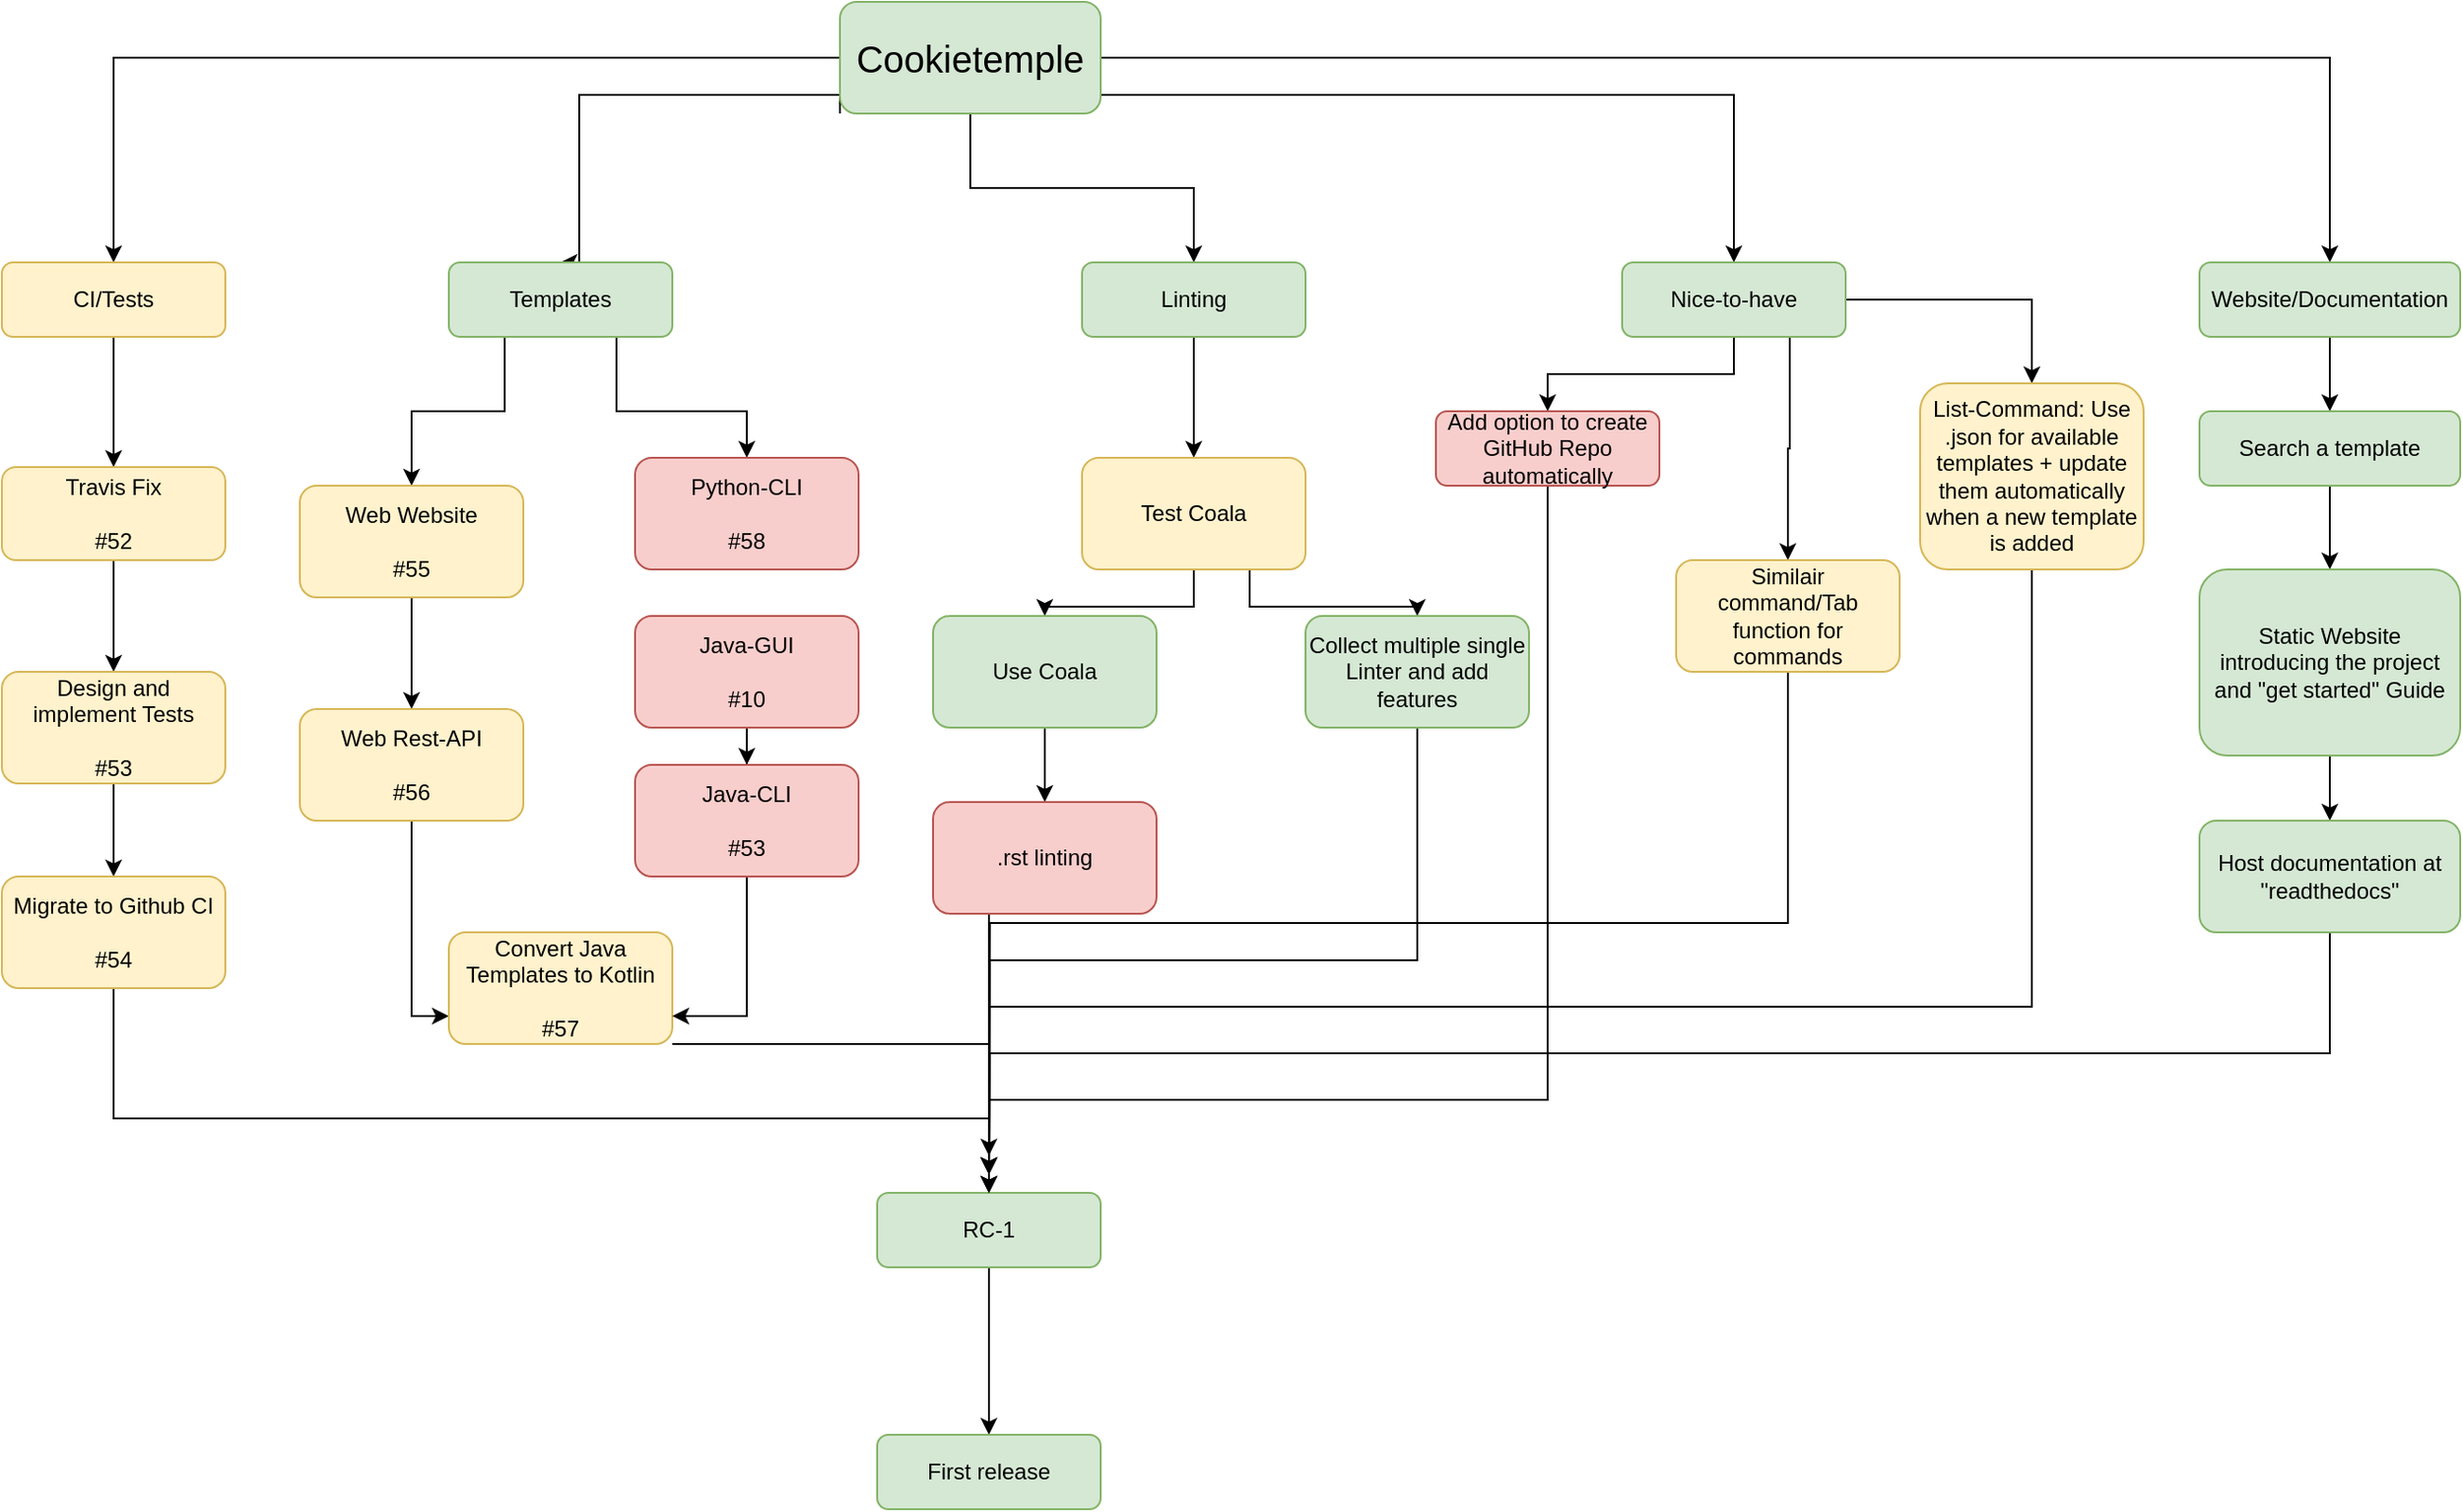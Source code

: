 <mxfile version="12.7.4" type="device" pages="2"><diagram id="C5RBs43oDa-KdzZeNtuy" name="Page-1"><mxGraphModel dx="946" dy="556" grid="1" gridSize="10" guides="1" tooltips="1" connect="1" arrows="1" fold="1" page="1" pageScale="1" pageWidth="1169" pageHeight="1654" math="0" shadow="0"><root><mxCell id="WIyWlLk6GJQsqaUBKTNV-0"/><mxCell id="WIyWlLk6GJQsqaUBKTNV-1" parent="WIyWlLk6GJQsqaUBKTNV-0"/><mxCell id="P7EpymeSJOQ8g75d9aR9-15" style="edgeStyle=orthogonalEdgeStyle;rounded=0;orthogonalLoop=1;jettySize=auto;html=1;" parent="WIyWlLk6GJQsqaUBKTNV-1" source="WIyWlLk6GJQsqaUBKTNV-3" target="P7EpymeSJOQ8g75d9aR9-14" edge="1"><mxGeometry relative="1" as="geometry"><Array as="points"><mxPoint x="1080" y="70"/></Array></mxGeometry></mxCell><mxCell id="P7EpymeSJOQ8g75d9aR9-17" style="edgeStyle=orthogonalEdgeStyle;rounded=0;orthogonalLoop=1;jettySize=auto;html=1;entryX=0.5;entryY=0;entryDx=0;entryDy=0;" parent="WIyWlLk6GJQsqaUBKTNV-1" source="WIyWlLk6GJQsqaUBKTNV-3" target="P7EpymeSJOQ8g75d9aR9-5" edge="1"><mxGeometry relative="1" as="geometry"/></mxCell><mxCell id="P7EpymeSJOQ8g75d9aR9-18" style="edgeStyle=orthogonalEdgeStyle;rounded=0;orthogonalLoop=1;jettySize=auto;html=1;exitX=0;exitY=1;exitDx=0;exitDy=0;entryX=0.5;entryY=0;entryDx=0;entryDy=0;" parent="WIyWlLk6GJQsqaUBKTNV-1" source="WIyWlLk6GJQsqaUBKTNV-3" target="P7EpymeSJOQ8g75d9aR9-6" edge="1"><mxGeometry relative="1" as="geometry"><Array as="points"><mxPoint x="600" y="70"/><mxPoint x="460" y="70"/></Array></mxGeometry></mxCell><mxCell id="aizwXrxX3gxPUwMkwEO3-0" style="edgeStyle=orthogonalEdgeStyle;rounded=0;orthogonalLoop=1;jettySize=auto;html=1;exitX=1;exitY=0.5;exitDx=0;exitDy=0;entryX=0.5;entryY=0;entryDx=0;entryDy=0;" edge="1" parent="WIyWlLk6GJQsqaUBKTNV-1" source="WIyWlLk6GJQsqaUBKTNV-3" target="P7EpymeSJOQ8g75d9aR9-24"><mxGeometry relative="1" as="geometry"/></mxCell><mxCell id="aizwXrxX3gxPUwMkwEO3-25" style="edgeStyle=orthogonalEdgeStyle;rounded=0;orthogonalLoop=1;jettySize=auto;html=1;exitX=0.5;exitY=1;exitDx=0;exitDy=0;entryX=0.5;entryY=0;entryDx=0;entryDy=0;" edge="1" parent="WIyWlLk6GJQsqaUBKTNV-1" source="WIyWlLk6GJQsqaUBKTNV-3" target="P7EpymeSJOQ8g75d9aR9-7"><mxGeometry relative="1" as="geometry"/></mxCell><mxCell id="WIyWlLk6GJQsqaUBKTNV-3" value="&lt;font style=&quot;font-size: 20px&quot;&gt;Cookietemple&lt;/font&gt;" style="rounded=1;whiteSpace=wrap;html=1;fontSize=12;glass=0;strokeWidth=1;shadow=0;fillColor=#d5e8d4;strokeColor=#82b366;" parent="WIyWlLk6GJQsqaUBKTNV-1" vertex="1"><mxGeometry x="600" y="20" width="140" height="60" as="geometry"/></mxCell><mxCell id="P7EpymeSJOQ8g75d9aR9-2" style="edgeStyle=orthogonalEdgeStyle;rounded=0;orthogonalLoop=1;jettySize=auto;html=1;entryX=0.5;entryY=0;entryDx=0;entryDy=0;" parent="WIyWlLk6GJQsqaUBKTNV-1" source="WIyWlLk6GJQsqaUBKTNV-11" target="P7EpymeSJOQ8g75d9aR9-1" edge="1"><mxGeometry relative="1" as="geometry"/></mxCell><mxCell id="WIyWlLk6GJQsqaUBKTNV-11" value="RC-1" style="rounded=1;whiteSpace=wrap;html=1;fontSize=12;glass=0;strokeWidth=1;shadow=0;fillColor=#d5e8d4;strokeColor=#82b366;" parent="WIyWlLk6GJQsqaUBKTNV-1" vertex="1"><mxGeometry x="620" y="660" width="120" height="40" as="geometry"/></mxCell><mxCell id="P7EpymeSJOQ8g75d9aR9-1" value="First release" style="rounded=1;whiteSpace=wrap;html=1;fontSize=12;glass=0;strokeWidth=1;shadow=0;fillColor=#d5e8d4;strokeColor=#82b366;" parent="WIyWlLk6GJQsqaUBKTNV-1" vertex="1"><mxGeometry x="620" y="790" width="120" height="40" as="geometry"/></mxCell><mxCell id="P7EpymeSJOQ8g75d9aR9-20" value="" style="edgeStyle=orthogonalEdgeStyle;rounded=0;orthogonalLoop=1;jettySize=auto;html=1;" parent="WIyWlLk6GJQsqaUBKTNV-1" source="P7EpymeSJOQ8g75d9aR9-5" target="P7EpymeSJOQ8g75d9aR9-19" edge="1"><mxGeometry relative="1" as="geometry"/></mxCell><mxCell id="P7EpymeSJOQ8g75d9aR9-5" value="CI/Tests" style="rounded=1;whiteSpace=wrap;html=1;fontSize=12;glass=0;strokeWidth=1;shadow=0;fillColor=#fff2cc;strokeColor=#d6b656;" parent="WIyWlLk6GJQsqaUBKTNV-1" vertex="1"><mxGeometry x="150" y="160" width="120" height="40" as="geometry"/></mxCell><mxCell id="P7EpymeSJOQ8g75d9aR9-22" style="edgeStyle=orthogonalEdgeStyle;rounded=0;orthogonalLoop=1;jettySize=auto;html=1;entryX=0.5;entryY=0;entryDx=0;entryDy=0;" parent="WIyWlLk6GJQsqaUBKTNV-1" source="P7EpymeSJOQ8g75d9aR9-19" target="P7EpymeSJOQ8g75d9aR9-21" edge="1"><mxGeometry relative="1" as="geometry"/></mxCell><mxCell id="P7EpymeSJOQ8g75d9aR9-19" value="Travis Fix&lt;br&gt;&lt;br&gt;#52" style="rounded=1;whiteSpace=wrap;html=1;fontSize=12;glass=0;strokeWidth=1;shadow=0;fillColor=#fff2cc;strokeColor=#d6b656;" parent="WIyWlLk6GJQsqaUBKTNV-1" vertex="1"><mxGeometry x="150" y="270" width="120" height="50" as="geometry"/></mxCell><mxCell id="AR8-qf_HGzBTzqqw_91w-2" style="edgeStyle=orthogonalEdgeStyle;rounded=0;orthogonalLoop=1;jettySize=auto;html=1;exitX=0.25;exitY=1;exitDx=0;exitDy=0;" parent="WIyWlLk6GJQsqaUBKTNV-1" source="P7EpymeSJOQ8g75d9aR9-6" target="P7EpymeSJOQ8g75d9aR9-30" edge="1"><mxGeometry relative="1" as="geometry"/></mxCell><mxCell id="AR8-qf_HGzBTzqqw_91w-3" style="edgeStyle=orthogonalEdgeStyle;rounded=0;orthogonalLoop=1;jettySize=auto;html=1;exitX=0.75;exitY=1;exitDx=0;exitDy=0;entryX=0.5;entryY=0;entryDx=0;entryDy=0;" parent="WIyWlLk6GJQsqaUBKTNV-1" source="P7EpymeSJOQ8g75d9aR9-6" target="P7EpymeSJOQ8g75d9aR9-31" edge="1"><mxGeometry relative="1" as="geometry"><Array as="points"><mxPoint x="480" y="240"/><mxPoint x="550" y="240"/></Array></mxGeometry></mxCell><mxCell id="P7EpymeSJOQ8g75d9aR9-6" value="Templates" style="rounded=1;whiteSpace=wrap;html=1;fontSize=12;glass=0;strokeWidth=1;shadow=0;fillColor=#d5e8d4;strokeColor=#82b366;" parent="WIyWlLk6GJQsqaUBKTNV-1" vertex="1"><mxGeometry x="390" y="160" width="120" height="40" as="geometry"/></mxCell><mxCell id="aizwXrxX3gxPUwMkwEO3-2" style="edgeStyle=orthogonalEdgeStyle;rounded=0;orthogonalLoop=1;jettySize=auto;html=1;entryX=0.5;entryY=0;entryDx=0;entryDy=0;" edge="1" parent="WIyWlLk6GJQsqaUBKTNV-1" source="P7EpymeSJOQ8g75d9aR9-7" target="aizwXrxX3gxPUwMkwEO3-1"><mxGeometry relative="1" as="geometry"/></mxCell><mxCell id="P7EpymeSJOQ8g75d9aR9-7" value="Linting" style="rounded=1;whiteSpace=wrap;html=1;fontSize=12;glass=0;strokeWidth=1;shadow=0;fillColor=#d5e8d4;strokeColor=#82b366;" parent="WIyWlLk6GJQsqaUBKTNV-1" vertex="1"><mxGeometry x="730" y="160" width="120" height="40" as="geometry"/></mxCell><mxCell id="aizwXrxX3gxPUwMkwEO3-11" style="edgeStyle=orthogonalEdgeStyle;rounded=0;orthogonalLoop=1;jettySize=auto;html=1;entryX=0.5;entryY=0;entryDx=0;entryDy=0;" edge="1" parent="WIyWlLk6GJQsqaUBKTNV-1" source="P7EpymeSJOQ8g75d9aR9-14" target="aizwXrxX3gxPUwMkwEO3-9"><mxGeometry relative="1" as="geometry"/></mxCell><mxCell id="aizwXrxX3gxPUwMkwEO3-12" style="edgeStyle=orthogonalEdgeStyle;rounded=0;orthogonalLoop=1;jettySize=auto;html=1;exitX=0.75;exitY=1;exitDx=0;exitDy=0;entryX=0.5;entryY=0;entryDx=0;entryDy=0;" edge="1" parent="WIyWlLk6GJQsqaUBKTNV-1" source="P7EpymeSJOQ8g75d9aR9-14" target="aizwXrxX3gxPUwMkwEO3-10"><mxGeometry relative="1" as="geometry"/></mxCell><mxCell id="aizwXrxX3gxPUwMkwEO3-24" style="edgeStyle=orthogonalEdgeStyle;rounded=0;orthogonalLoop=1;jettySize=auto;html=1;exitX=1;exitY=0.5;exitDx=0;exitDy=0;entryX=0.5;entryY=0;entryDx=0;entryDy=0;" edge="1" parent="WIyWlLk6GJQsqaUBKTNV-1" source="P7EpymeSJOQ8g75d9aR9-14" target="aizwXrxX3gxPUwMkwEO3-22"><mxGeometry relative="1" as="geometry"/></mxCell><mxCell id="P7EpymeSJOQ8g75d9aR9-14" value="Nice-to-have" style="rounded=1;whiteSpace=wrap;html=1;fontSize=12;glass=0;strokeWidth=1;shadow=0;fillColor=#d5e8d4;strokeColor=#82b366;" parent="WIyWlLk6GJQsqaUBKTNV-1" vertex="1"><mxGeometry x="1020" y="160" width="120" height="40" as="geometry"/></mxCell><mxCell id="P7EpymeSJOQ8g75d9aR9-28" style="edgeStyle=orthogonalEdgeStyle;rounded=0;orthogonalLoop=1;jettySize=auto;html=1;entryX=0.5;entryY=0;entryDx=0;entryDy=0;" parent="WIyWlLk6GJQsqaUBKTNV-1" source="P7EpymeSJOQ8g75d9aR9-21" target="P7EpymeSJOQ8g75d9aR9-27" edge="1"><mxGeometry relative="1" as="geometry"/></mxCell><mxCell id="P7EpymeSJOQ8g75d9aR9-21" value="Design and implement Tests&lt;br&gt;&lt;br&gt;#53" style="rounded=1;whiteSpace=wrap;html=1;fontSize=12;glass=0;strokeWidth=1;shadow=0;fillColor=#fff2cc;strokeColor=#d6b656;" parent="WIyWlLk6GJQsqaUBKTNV-1" vertex="1"><mxGeometry x="150" y="380" width="120" height="60" as="geometry"/></mxCell><mxCell id="aizwXrxX3gxPUwMkwEO3-17" style="edgeStyle=orthogonalEdgeStyle;rounded=0;orthogonalLoop=1;jettySize=auto;html=1;exitX=0.5;exitY=1;exitDx=0;exitDy=0;entryX=0.5;entryY=0;entryDx=0;entryDy=0;" edge="1" parent="WIyWlLk6GJQsqaUBKTNV-1" source="P7EpymeSJOQ8g75d9aR9-24" target="aizwXrxX3gxPUwMkwEO3-13"><mxGeometry relative="1" as="geometry"/></mxCell><mxCell id="P7EpymeSJOQ8g75d9aR9-24" value="Website/Documentation" style="rounded=1;whiteSpace=wrap;html=1;fontSize=12;glass=0;strokeWidth=1;shadow=0;fillColor=#d5e8d4;strokeColor=#82b366;" parent="WIyWlLk6GJQsqaUBKTNV-1" vertex="1"><mxGeometry x="1330" y="160" width="140" height="40" as="geometry"/></mxCell><mxCell id="AR8-qf_HGzBTzqqw_91w-0" style="edgeStyle=orthogonalEdgeStyle;rounded=0;orthogonalLoop=1;jettySize=auto;html=1;entryX=0.5;entryY=0;entryDx=0;entryDy=0;" parent="WIyWlLk6GJQsqaUBKTNV-1" source="P7EpymeSJOQ8g75d9aR9-27" target="WIyWlLk6GJQsqaUBKTNV-11" edge="1"><mxGeometry relative="1" as="geometry"><Array as="points"><mxPoint x="210" y="620"/><mxPoint x="680" y="620"/></Array></mxGeometry></mxCell><mxCell id="P7EpymeSJOQ8g75d9aR9-27" value="Migrate to Github CI&lt;br&gt;&lt;br&gt;#54" style="rounded=1;whiteSpace=wrap;html=1;fontSize=12;glass=0;strokeWidth=1;shadow=0;fillColor=#fff2cc;strokeColor=#d6b656;" parent="WIyWlLk6GJQsqaUBKTNV-1" vertex="1"><mxGeometry x="150" y="490" width="120" height="60" as="geometry"/></mxCell><mxCell id="AR8-qf_HGzBTzqqw_91w-5" style="edgeStyle=orthogonalEdgeStyle;rounded=0;orthogonalLoop=1;jettySize=auto;html=1;entryX=0.5;entryY=0;entryDx=0;entryDy=0;" parent="WIyWlLk6GJQsqaUBKTNV-1" source="P7EpymeSJOQ8g75d9aR9-30" target="AR8-qf_HGzBTzqqw_91w-4" edge="1"><mxGeometry relative="1" as="geometry"/></mxCell><mxCell id="P7EpymeSJOQ8g75d9aR9-30" value="Web Website&lt;br&gt;&lt;br&gt;#55" style="rounded=1;whiteSpace=wrap;html=1;fontSize=12;glass=0;strokeWidth=1;shadow=0;fillColor=#fff2cc;strokeColor=#d6b656;" parent="WIyWlLk6GJQsqaUBKTNV-1" vertex="1"><mxGeometry x="310" y="280" width="120" height="60" as="geometry"/></mxCell><mxCell id="P7EpymeSJOQ8g75d9aR9-31" value="Python-CLI&lt;br&gt;&lt;br&gt;#58" style="rounded=1;whiteSpace=wrap;html=1;fontSize=12;glass=0;strokeWidth=1;shadow=0;fillColor=#f8cecc;strokeColor=#b85450;" parent="WIyWlLk6GJQsqaUBKTNV-1" vertex="1"><mxGeometry x="490" y="265" width="120" height="60" as="geometry"/></mxCell><mxCell id="AR8-qf_HGzBTzqqw_91w-11" style="edgeStyle=orthogonalEdgeStyle;rounded=0;orthogonalLoop=1;jettySize=auto;html=1;entryX=0;entryY=0.75;entryDx=0;entryDy=0;" parent="WIyWlLk6GJQsqaUBKTNV-1" source="AR8-qf_HGzBTzqqw_91w-4" target="AR8-qf_HGzBTzqqw_91w-6" edge="1"><mxGeometry relative="1" as="geometry"/></mxCell><mxCell id="AR8-qf_HGzBTzqqw_91w-4" value="Web Rest-API&lt;br&gt;&lt;br&gt;#56" style="rounded=1;whiteSpace=wrap;html=1;fontSize=12;glass=0;strokeWidth=1;shadow=0;fillColor=#fff2cc;strokeColor=#d6b656;" parent="WIyWlLk6GJQsqaUBKTNV-1" vertex="1"><mxGeometry x="310" y="400" width="120" height="60" as="geometry"/></mxCell><mxCell id="AR8-qf_HGzBTzqqw_91w-12" style="edgeStyle=orthogonalEdgeStyle;rounded=0;orthogonalLoop=1;jettySize=auto;html=1;" parent="WIyWlLk6GJQsqaUBKTNV-1" source="AR8-qf_HGzBTzqqw_91w-6" edge="1"><mxGeometry relative="1" as="geometry"><mxPoint x="680" y="640" as="targetPoint"/><Array as="points"><mxPoint x="680" y="580"/></Array></mxGeometry></mxCell><mxCell id="AR8-qf_HGzBTzqqw_91w-6" value="Convert Java Templates to Kotlin&lt;br&gt;&lt;br&gt;#57" style="rounded=1;whiteSpace=wrap;html=1;fontSize=12;glass=0;strokeWidth=1;shadow=0;fillColor=#fff2cc;strokeColor=#d6b656;" parent="WIyWlLk6GJQsqaUBKTNV-1" vertex="1"><mxGeometry x="390" y="520" width="120" height="60" as="geometry"/></mxCell><mxCell id="AR8-qf_HGzBTzqqw_91w-9" value="" style="edgeStyle=orthogonalEdgeStyle;rounded=0;orthogonalLoop=1;jettySize=auto;html=1;" parent="WIyWlLk6GJQsqaUBKTNV-1" source="AR8-qf_HGzBTzqqw_91w-7" target="AR8-qf_HGzBTzqqw_91w-8" edge="1"><mxGeometry relative="1" as="geometry"/></mxCell><mxCell id="AR8-qf_HGzBTzqqw_91w-7" value="Java-GUI&lt;br&gt;&lt;br&gt;#10" style="rounded=1;whiteSpace=wrap;html=1;fontSize=12;glass=0;strokeWidth=1;shadow=0;fillColor=#f8cecc;strokeColor=#b85450;" parent="WIyWlLk6GJQsqaUBKTNV-1" vertex="1"><mxGeometry x="490" y="350" width="120" height="60" as="geometry"/></mxCell><mxCell id="AR8-qf_HGzBTzqqw_91w-10" style="edgeStyle=orthogonalEdgeStyle;rounded=0;orthogonalLoop=1;jettySize=auto;html=1;entryX=1;entryY=0.75;entryDx=0;entryDy=0;" parent="WIyWlLk6GJQsqaUBKTNV-1" source="AR8-qf_HGzBTzqqw_91w-8" target="AR8-qf_HGzBTzqqw_91w-6" edge="1"><mxGeometry relative="1" as="geometry"/></mxCell><mxCell id="AR8-qf_HGzBTzqqw_91w-8" value="Java-CLI&lt;br&gt;&lt;br&gt;#53" style="rounded=1;whiteSpace=wrap;html=1;fontSize=12;glass=0;strokeWidth=1;shadow=0;fillColor=#f8cecc;strokeColor=#b85450;" parent="WIyWlLk6GJQsqaUBKTNV-1" vertex="1"><mxGeometry x="490" y="430" width="120" height="60" as="geometry"/></mxCell><mxCell id="aizwXrxX3gxPUwMkwEO3-26" style="edgeStyle=orthogonalEdgeStyle;rounded=0;orthogonalLoop=1;jettySize=auto;html=1;exitX=0.5;exitY=1;exitDx=0;exitDy=0;entryX=0.5;entryY=0;entryDx=0;entryDy=0;" edge="1" parent="WIyWlLk6GJQsqaUBKTNV-1" source="aizwXrxX3gxPUwMkwEO3-1" target="aizwXrxX3gxPUwMkwEO3-3"><mxGeometry relative="1" as="geometry"/></mxCell><mxCell id="aizwXrxX3gxPUwMkwEO3-27" style="edgeStyle=orthogonalEdgeStyle;rounded=0;orthogonalLoop=1;jettySize=auto;html=1;exitX=0.75;exitY=1;exitDx=0;exitDy=0;entryX=0.5;entryY=0;entryDx=0;entryDy=0;" edge="1" parent="WIyWlLk6GJQsqaUBKTNV-1" source="aizwXrxX3gxPUwMkwEO3-1" target="aizwXrxX3gxPUwMkwEO3-4"><mxGeometry relative="1" as="geometry"><Array as="points"><mxPoint x="820" y="345"/><mxPoint x="910" y="345"/></Array></mxGeometry></mxCell><mxCell id="aizwXrxX3gxPUwMkwEO3-1" value="Test Coala" style="rounded=1;whiteSpace=wrap;html=1;fillColor=#fff2cc;strokeColor=#d6b656;" vertex="1" parent="WIyWlLk6GJQsqaUBKTNV-1"><mxGeometry x="730" y="265" width="120" height="60" as="geometry"/></mxCell><mxCell id="aizwXrxX3gxPUwMkwEO3-8" style="edgeStyle=orthogonalEdgeStyle;rounded=0;orthogonalLoop=1;jettySize=auto;html=1;entryX=0.5;entryY=0;entryDx=0;entryDy=0;" edge="1" parent="WIyWlLk6GJQsqaUBKTNV-1" source="aizwXrxX3gxPUwMkwEO3-3" target="aizwXrxX3gxPUwMkwEO3-7"><mxGeometry relative="1" as="geometry"/></mxCell><mxCell id="aizwXrxX3gxPUwMkwEO3-3" value="Use Coala" style="rounded=1;whiteSpace=wrap;html=1;fillColor=#d5e8d4;strokeColor=#82b366;" vertex="1" parent="WIyWlLk6GJQsqaUBKTNV-1"><mxGeometry x="650" y="350" width="120" height="60" as="geometry"/></mxCell><mxCell id="aizwXrxX3gxPUwMkwEO3-29" style="edgeStyle=orthogonalEdgeStyle;rounded=0;orthogonalLoop=1;jettySize=auto;html=1;exitX=0.5;exitY=1;exitDx=0;exitDy=0;" edge="1" parent="WIyWlLk6GJQsqaUBKTNV-1" source="aizwXrxX3gxPUwMkwEO3-4"><mxGeometry relative="1" as="geometry"><mxPoint x="680" y="660" as="targetPoint"/></mxGeometry></mxCell><mxCell id="aizwXrxX3gxPUwMkwEO3-4" value="Collect multiple single Linter and add features" style="rounded=1;whiteSpace=wrap;html=1;fillColor=#d5e8d4;strokeColor=#82b366;" vertex="1" parent="WIyWlLk6GJQsqaUBKTNV-1"><mxGeometry x="850" y="350" width="120" height="60" as="geometry"/></mxCell><mxCell id="aizwXrxX3gxPUwMkwEO3-28" style="edgeStyle=orthogonalEdgeStyle;rounded=0;orthogonalLoop=1;jettySize=auto;html=1;exitX=0.5;exitY=1;exitDx=0;exitDy=0;" edge="1" parent="WIyWlLk6GJQsqaUBKTNV-1" source="aizwXrxX3gxPUwMkwEO3-7" target="WIyWlLk6GJQsqaUBKTNV-11"><mxGeometry relative="1" as="geometry"><Array as="points"><mxPoint x="680" y="510"/></Array></mxGeometry></mxCell><mxCell id="aizwXrxX3gxPUwMkwEO3-7" value=".rst linting" style="rounded=1;whiteSpace=wrap;html=1;fillColor=#f8cecc;strokeColor=#b85450;" vertex="1" parent="WIyWlLk6GJQsqaUBKTNV-1"><mxGeometry x="650" y="450" width="120" height="60" as="geometry"/></mxCell><mxCell id="aizwXrxX3gxPUwMkwEO3-33" style="edgeStyle=orthogonalEdgeStyle;rounded=0;orthogonalLoop=1;jettySize=auto;html=1;exitX=0.5;exitY=1;exitDx=0;exitDy=0;" edge="1" parent="WIyWlLk6GJQsqaUBKTNV-1" source="aizwXrxX3gxPUwMkwEO3-9"><mxGeometry relative="1" as="geometry"><mxPoint x="680" y="650" as="targetPoint"/><Array as="points"><mxPoint x="980" y="280"/><mxPoint x="980" y="610"/><mxPoint x="680" y="610"/></Array></mxGeometry></mxCell><mxCell id="aizwXrxX3gxPUwMkwEO3-9" value="Add option to create GitHub Repo automatically" style="rounded=1;whiteSpace=wrap;html=1;fontSize=12;glass=0;strokeWidth=1;shadow=0;fillColor=#f8cecc;strokeColor=#b85450;" vertex="1" parent="WIyWlLk6GJQsqaUBKTNV-1"><mxGeometry x="920" y="240" width="120" height="40" as="geometry"/></mxCell><mxCell id="aizwXrxX3gxPUwMkwEO3-30" style="edgeStyle=orthogonalEdgeStyle;rounded=0;orthogonalLoop=1;jettySize=auto;html=1;exitX=0.5;exitY=1;exitDx=0;exitDy=0;" edge="1" parent="WIyWlLk6GJQsqaUBKTNV-1" source="aizwXrxX3gxPUwMkwEO3-10"><mxGeometry relative="1" as="geometry"><mxPoint x="680" y="650" as="targetPoint"/></mxGeometry></mxCell><mxCell id="aizwXrxX3gxPUwMkwEO3-10" value="Similair command/Tab function for commands" style="rounded=1;whiteSpace=wrap;html=1;fontSize=12;glass=0;strokeWidth=1;shadow=0;fillColor=#fff2cc;strokeColor=#d6b656;" vertex="1" parent="WIyWlLk6GJQsqaUBKTNV-1"><mxGeometry x="1049" y="320" width="120" height="60" as="geometry"/></mxCell><mxCell id="aizwXrxX3gxPUwMkwEO3-18" style="edgeStyle=orthogonalEdgeStyle;rounded=0;orthogonalLoop=1;jettySize=auto;html=1;exitX=0.5;exitY=1;exitDx=0;exitDy=0;entryX=0.5;entryY=0;entryDx=0;entryDy=0;" edge="1" parent="WIyWlLk6GJQsqaUBKTNV-1" source="aizwXrxX3gxPUwMkwEO3-13" target="aizwXrxX3gxPUwMkwEO3-15"><mxGeometry relative="1" as="geometry"/></mxCell><mxCell id="aizwXrxX3gxPUwMkwEO3-13" value="Search a template" style="rounded=1;whiteSpace=wrap;html=1;fontSize=12;glass=0;strokeWidth=1;shadow=0;fillColor=#d5e8d4;strokeColor=#82b366;" vertex="1" parent="WIyWlLk6GJQsqaUBKTNV-1"><mxGeometry x="1330" y="240" width="140" height="40" as="geometry"/></mxCell><mxCell id="aizwXrxX3gxPUwMkwEO3-21" style="edgeStyle=orthogonalEdgeStyle;rounded=0;orthogonalLoop=1;jettySize=auto;html=1;exitX=0.5;exitY=1;exitDx=0;exitDy=0;entryX=0.5;entryY=0;entryDx=0;entryDy=0;" edge="1" parent="WIyWlLk6GJQsqaUBKTNV-1" source="aizwXrxX3gxPUwMkwEO3-15" target="aizwXrxX3gxPUwMkwEO3-20"><mxGeometry relative="1" as="geometry"/></mxCell><mxCell id="aizwXrxX3gxPUwMkwEO3-15" value="Static Website introducing the project and &quot;get started&quot; Guide" style="rounded=1;whiteSpace=wrap;html=1;fontSize=12;glass=0;strokeWidth=1;shadow=0;fillColor=#d5e8d4;strokeColor=#82b366;" vertex="1" parent="WIyWlLk6GJQsqaUBKTNV-1"><mxGeometry x="1330" y="325" width="140" height="100" as="geometry"/></mxCell><mxCell id="aizwXrxX3gxPUwMkwEO3-31" style="edgeStyle=orthogonalEdgeStyle;rounded=0;orthogonalLoop=1;jettySize=auto;html=1;exitX=0.5;exitY=1;exitDx=0;exitDy=0;" edge="1" parent="WIyWlLk6GJQsqaUBKTNV-1" source="aizwXrxX3gxPUwMkwEO3-20"><mxGeometry relative="1" as="geometry"><mxPoint x="680" y="650" as="targetPoint"/></mxGeometry></mxCell><mxCell id="aizwXrxX3gxPUwMkwEO3-20" value="Host documentation at &quot;readthedocs&quot;" style="rounded=1;whiteSpace=wrap;html=1;fontSize=12;glass=0;strokeWidth=1;shadow=0;fillColor=#d5e8d4;strokeColor=#82b366;" vertex="1" parent="WIyWlLk6GJQsqaUBKTNV-1"><mxGeometry x="1330" y="460" width="140" height="60" as="geometry"/></mxCell><mxCell id="aizwXrxX3gxPUwMkwEO3-32" style="edgeStyle=orthogonalEdgeStyle;rounded=0;orthogonalLoop=1;jettySize=auto;html=1;exitX=0.5;exitY=1;exitDx=0;exitDy=0;" edge="1" parent="WIyWlLk6GJQsqaUBKTNV-1" source="aizwXrxX3gxPUwMkwEO3-22"><mxGeometry relative="1" as="geometry"><mxPoint x="680" y="650" as="targetPoint"/><Array as="points"><mxPoint x="1240" y="560"/><mxPoint x="680" y="560"/></Array></mxGeometry></mxCell><mxCell id="aizwXrxX3gxPUwMkwEO3-22" value="List-Command: Use .json for available templates + update them automatically when a new template is added" style="rounded=1;whiteSpace=wrap;html=1;fontSize=12;glass=0;strokeWidth=1;shadow=0;fillColor=#fff2cc;strokeColor=#d6b656;" vertex="1" parent="WIyWlLk6GJQsqaUBKTNV-1"><mxGeometry x="1180" y="225" width="120" height="100" as="geometry"/></mxCell></root></mxGraphModel></diagram><diagram id="Z2o3np8o-3LTU_2KifHv" name="Page-2"><mxGraphModel dx="1422" dy="761" grid="1" gridSize="10" guides="1" tooltips="1" connect="1" arrows="1" fold="1" page="1" pageScale="1" pageWidth="850" pageHeight="1100" math="0" shadow="0">&#xa;      <root>&#xa;        <mxCell id="JBM-yMxe_R77oEyMRCjX-0"/>&#xa;        <mxCell id="JBM-yMxe_R77oEyMRCjX-1" parent="JBM-yMxe_R77oEyMRCjX-0"/>&#xa;      </root>&#xa;    </mxGraphModel></diagram></mxfile>